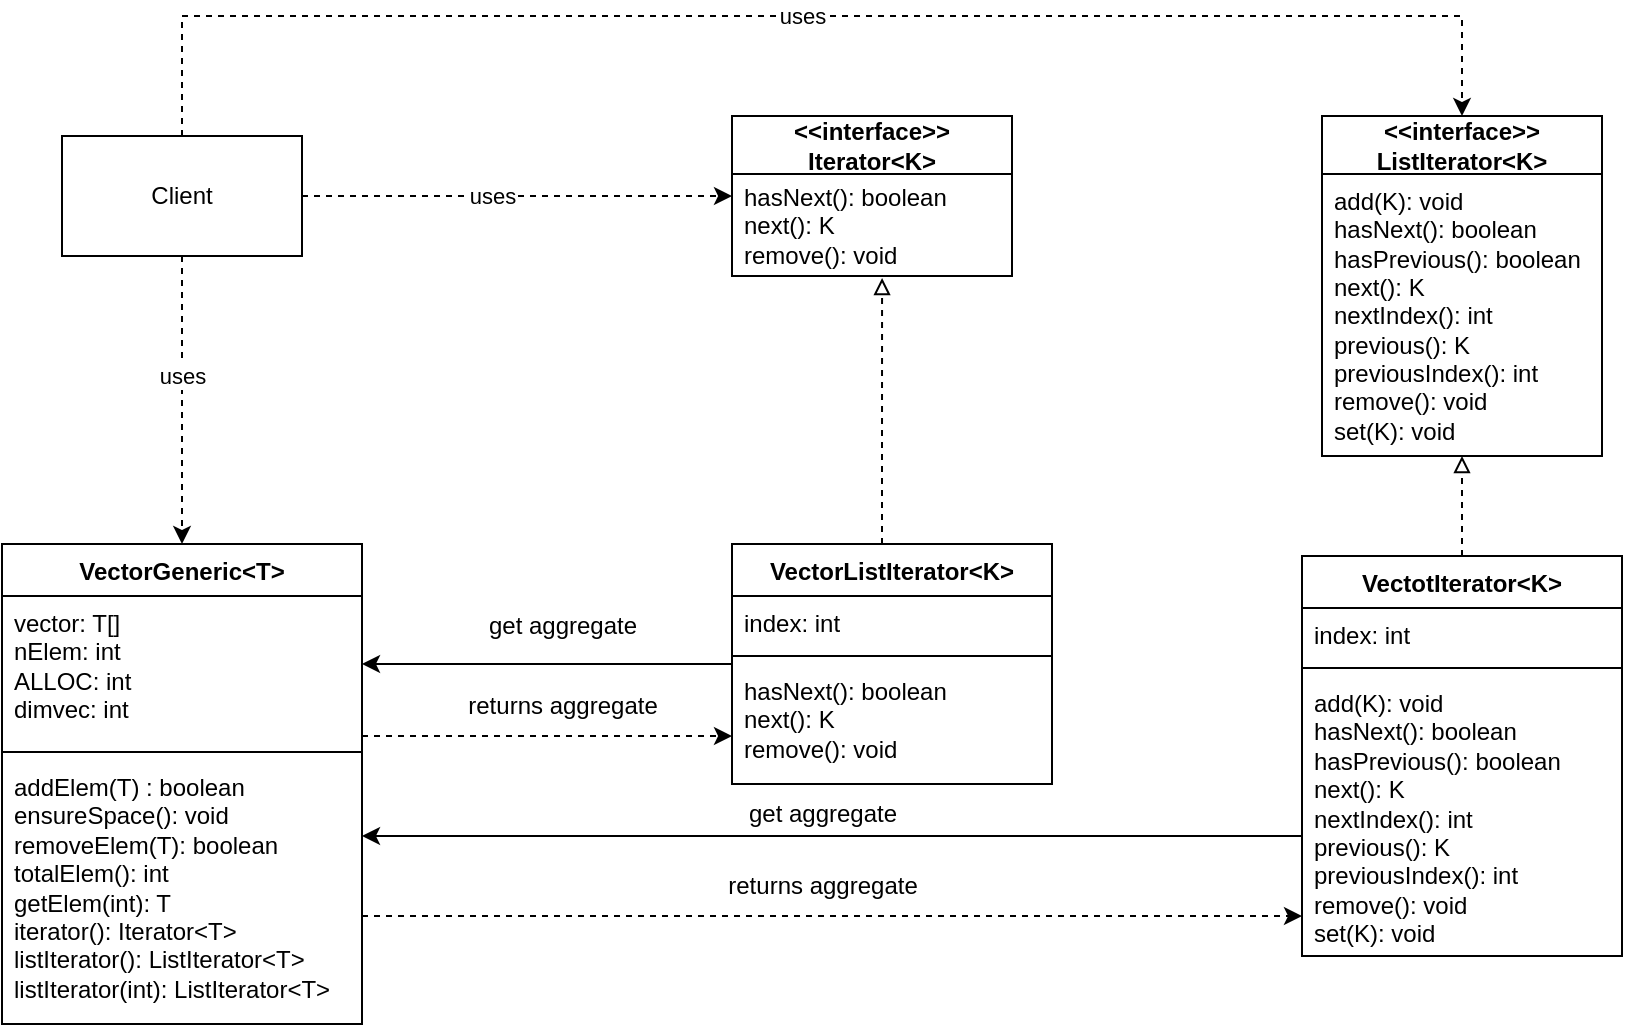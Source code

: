 <mxfile version="21.2.7" type="device">
  <diagram name="Página-1" id="UtNrjF28Xdi9GI1cHczq">
    <mxGraphModel dx="1050" dy="545" grid="1" gridSize="10" guides="1" tooltips="1" connect="1" arrows="1" fold="1" page="1" pageScale="1" pageWidth="1169" pageHeight="827" math="0" shadow="0">
      <root>
        <mxCell id="0" />
        <mxCell id="1" parent="0" />
        <mxCell id="GLTS6WuhzmFj17KShgAM-13" value="&amp;lt;&amp;lt;interface&amp;gt;&amp;gt;&lt;br&gt;ListIterator&amp;lt;K&amp;gt;" style="swimlane;fontStyle=1;align=center;verticalAlign=middle;childLayout=stackLayout;horizontal=1;startSize=29;horizontalStack=0;resizeParent=1;resizeParentMax=0;resizeLast=0;collapsible=0;marginBottom=0;html=1;whiteSpace=wrap;" vertex="1" parent="1">
          <mxGeometry x="810" y="80" width="140" height="170" as="geometry" />
        </mxCell>
        <mxCell id="GLTS6WuhzmFj17KShgAM-15" value="add(K): void&lt;br style=&quot;border-color: var(--border-color);&quot;&gt;hasNext(): boolean&lt;br style=&quot;border-color: var(--border-color);&quot;&gt;hasPrevious(): boolean&lt;br style=&quot;border-color: var(--border-color);&quot;&gt;next(): K&lt;br style=&quot;border-color: var(--border-color);&quot;&gt;nextIndex(): int&lt;br style=&quot;border-color: var(--border-color);&quot;&gt;previous(): K&lt;br style=&quot;border-color: var(--border-color);&quot;&gt;previousIndex(): int&lt;br style=&quot;border-color: var(--border-color);&quot;&gt;remove(): void&lt;br style=&quot;border-color: var(--border-color);&quot;&gt;set(K): void" style="text;html=1;strokeColor=none;fillColor=none;align=left;verticalAlign=middle;spacingLeft=4;spacingRight=4;overflow=hidden;rotatable=0;points=[[0,0.5],[1,0.5]];portConstraint=eastwest;whiteSpace=wrap;" vertex="1" parent="GLTS6WuhzmFj17KShgAM-13">
          <mxGeometry y="29" width="140" height="141" as="geometry" />
        </mxCell>
        <mxCell id="GLTS6WuhzmFj17KShgAM-42" style="edgeStyle=orthogonalEdgeStyle;rounded=0;orthogonalLoop=1;jettySize=auto;html=1;dashed=1;" edge="1" parent="1" source="GLTS6WuhzmFj17KShgAM-16" target="GLTS6WuhzmFj17KShgAM-24">
          <mxGeometry relative="1" as="geometry">
            <Array as="points">
              <mxPoint x="420" y="390" />
              <mxPoint x="420" y="390" />
            </Array>
          </mxGeometry>
        </mxCell>
        <mxCell id="GLTS6WuhzmFj17KShgAM-43" style="edgeStyle=orthogonalEdgeStyle;rounded=0;orthogonalLoop=1;jettySize=auto;html=1;dashed=1;" edge="1" parent="1" source="GLTS6WuhzmFj17KShgAM-16" target="GLTS6WuhzmFj17KShgAM-28">
          <mxGeometry relative="1" as="geometry">
            <Array as="points">
              <mxPoint x="560" y="480" />
              <mxPoint x="560" y="480" />
            </Array>
          </mxGeometry>
        </mxCell>
        <mxCell id="GLTS6WuhzmFj17KShgAM-16" value="VectorGeneric&amp;lt;T&amp;gt;" style="swimlane;fontStyle=1;align=center;verticalAlign=top;childLayout=stackLayout;horizontal=1;startSize=26;horizontalStack=0;resizeParent=1;resizeParentMax=0;resizeLast=0;collapsible=1;marginBottom=0;whiteSpace=wrap;html=1;" vertex="1" parent="1">
          <mxGeometry x="150" y="294" width="180" height="240" as="geometry" />
        </mxCell>
        <mxCell id="GLTS6WuhzmFj17KShgAM-17" value="vector: T[]&lt;br style=&quot;border-color: var(--border-color);&quot;&gt;nElem: int&lt;br style=&quot;border-color: var(--border-color);&quot;&gt;ALLOC: int&lt;br style=&quot;border-color: var(--border-color);&quot;&gt;dimvec: int" style="text;strokeColor=none;fillColor=none;align=left;verticalAlign=top;spacingLeft=4;spacingRight=4;overflow=hidden;rotatable=0;points=[[0,0.5],[1,0.5]];portConstraint=eastwest;whiteSpace=wrap;html=1;" vertex="1" parent="GLTS6WuhzmFj17KShgAM-16">
          <mxGeometry y="26" width="180" height="74" as="geometry" />
        </mxCell>
        <mxCell id="GLTS6WuhzmFj17KShgAM-18" value="" style="line;strokeWidth=1;fillColor=none;align=left;verticalAlign=middle;spacingTop=-1;spacingLeft=3;spacingRight=3;rotatable=0;labelPosition=right;points=[];portConstraint=eastwest;strokeColor=inherit;" vertex="1" parent="GLTS6WuhzmFj17KShgAM-16">
          <mxGeometry y="100" width="180" height="8" as="geometry" />
        </mxCell>
        <mxCell id="GLTS6WuhzmFj17KShgAM-19" value="addElem(T) : boolean&lt;br style=&quot;border-color: var(--border-color);&quot;&gt;ensureSpace(): void&lt;br style=&quot;border-color: var(--border-color);&quot;&gt;removeElem(T): boolean&lt;br style=&quot;border-color: var(--border-color);&quot;&gt;totalElem(): int&lt;br style=&quot;border-color: var(--border-color);&quot;&gt;getElem(int): T&lt;br style=&quot;border-color: var(--border-color);&quot;&gt;iterator(): Iterator&amp;lt;T&amp;gt;&lt;br style=&quot;border-color: var(--border-color);&quot;&gt;listIterator(): ListIterator&amp;lt;T&amp;gt;&lt;br style=&quot;border-color: var(--border-color);&quot;&gt;listIterator(int): ListIterator&amp;lt;T&amp;gt;" style="text;strokeColor=none;fillColor=none;align=left;verticalAlign=top;spacingLeft=4;spacingRight=4;overflow=hidden;rotatable=0;points=[[0,0.5],[1,0.5]];portConstraint=eastwest;whiteSpace=wrap;html=1;" vertex="1" parent="GLTS6WuhzmFj17KShgAM-16">
          <mxGeometry y="108" width="180" height="132" as="geometry" />
        </mxCell>
        <mxCell id="GLTS6WuhzmFj17KShgAM-36" style="edgeStyle=orthogonalEdgeStyle;rounded=0;orthogonalLoop=1;jettySize=auto;html=1;entryX=0.536;entryY=1.02;entryDx=0;entryDy=0;entryPerimeter=0;dashed=1;endArrow=block;endFill=0;" edge="1" parent="1" source="GLTS6WuhzmFj17KShgAM-24" target="GLTS6WuhzmFj17KShgAM-35">
          <mxGeometry relative="1" as="geometry">
            <Array as="points">
              <mxPoint x="590" y="260" />
              <mxPoint x="590" y="260" />
            </Array>
          </mxGeometry>
        </mxCell>
        <mxCell id="GLTS6WuhzmFj17KShgAM-40" style="edgeStyle=orthogonalEdgeStyle;rounded=0;orthogonalLoop=1;jettySize=auto;html=1;" edge="1" parent="1" source="GLTS6WuhzmFj17KShgAM-24" target="GLTS6WuhzmFj17KShgAM-16">
          <mxGeometry relative="1" as="geometry">
            <Array as="points">
              <mxPoint x="350" y="354" />
              <mxPoint x="350" y="354" />
            </Array>
          </mxGeometry>
        </mxCell>
        <mxCell id="GLTS6WuhzmFj17KShgAM-24" value="VectorListIterator&amp;lt;K&amp;gt;" style="swimlane;fontStyle=1;align=center;verticalAlign=top;childLayout=stackLayout;horizontal=1;startSize=26;horizontalStack=0;resizeParent=1;resizeParentMax=0;resizeLast=0;collapsible=1;marginBottom=0;whiteSpace=wrap;html=1;" vertex="1" parent="1">
          <mxGeometry x="515" y="294" width="160" height="120" as="geometry" />
        </mxCell>
        <mxCell id="GLTS6WuhzmFj17KShgAM-25" value="index: int" style="text;strokeColor=none;fillColor=none;align=left;verticalAlign=top;spacingLeft=4;spacingRight=4;overflow=hidden;rotatable=0;points=[[0,0.5],[1,0.5]];portConstraint=eastwest;whiteSpace=wrap;html=1;" vertex="1" parent="GLTS6WuhzmFj17KShgAM-24">
          <mxGeometry y="26" width="160" height="26" as="geometry" />
        </mxCell>
        <mxCell id="GLTS6WuhzmFj17KShgAM-26" value="" style="line;strokeWidth=1;fillColor=none;align=left;verticalAlign=middle;spacingTop=-1;spacingLeft=3;spacingRight=3;rotatable=0;labelPosition=right;points=[];portConstraint=eastwest;strokeColor=inherit;" vertex="1" parent="GLTS6WuhzmFj17KShgAM-24">
          <mxGeometry y="52" width="160" height="8" as="geometry" />
        </mxCell>
        <mxCell id="GLTS6WuhzmFj17KShgAM-27" value="hasNext(): boolean&lt;br style=&quot;border-color: var(--border-color);&quot;&gt;next(): K&lt;br style=&quot;border-color: var(--border-color);&quot;&gt;remove(): void" style="text;strokeColor=none;fillColor=none;align=left;verticalAlign=top;spacingLeft=4;spacingRight=4;overflow=hidden;rotatable=0;points=[[0,0.5],[1,0.5]];portConstraint=eastwest;whiteSpace=wrap;html=1;" vertex="1" parent="GLTS6WuhzmFj17KShgAM-24">
          <mxGeometry y="60" width="160" height="60" as="geometry" />
        </mxCell>
        <mxCell id="GLTS6WuhzmFj17KShgAM-38" style="edgeStyle=orthogonalEdgeStyle;rounded=0;orthogonalLoop=1;jettySize=auto;html=1;dashed=1;endArrow=block;endFill=0;" edge="1" parent="1" source="GLTS6WuhzmFj17KShgAM-28" target="GLTS6WuhzmFj17KShgAM-13">
          <mxGeometry relative="1" as="geometry" />
        </mxCell>
        <mxCell id="GLTS6WuhzmFj17KShgAM-41" style="edgeStyle=orthogonalEdgeStyle;rounded=0;orthogonalLoop=1;jettySize=auto;html=1;" edge="1" parent="1" source="GLTS6WuhzmFj17KShgAM-28" target="GLTS6WuhzmFj17KShgAM-16">
          <mxGeometry relative="1" as="geometry">
            <Array as="points">
              <mxPoint x="460" y="440" />
              <mxPoint x="460" y="440" />
            </Array>
          </mxGeometry>
        </mxCell>
        <mxCell id="GLTS6WuhzmFj17KShgAM-28" value="VectotIterator&amp;lt;K&amp;gt;" style="swimlane;fontStyle=1;align=center;verticalAlign=top;childLayout=stackLayout;horizontal=1;startSize=26;horizontalStack=0;resizeParent=1;resizeParentMax=0;resizeLast=0;collapsible=1;marginBottom=0;whiteSpace=wrap;html=1;" vertex="1" parent="1">
          <mxGeometry x="800" y="300" width="160" height="200" as="geometry" />
        </mxCell>
        <mxCell id="GLTS6WuhzmFj17KShgAM-29" value="index: int" style="text;strokeColor=none;fillColor=none;align=left;verticalAlign=top;spacingLeft=4;spacingRight=4;overflow=hidden;rotatable=0;points=[[0,0.5],[1,0.5]];portConstraint=eastwest;whiteSpace=wrap;html=1;" vertex="1" parent="GLTS6WuhzmFj17KShgAM-28">
          <mxGeometry y="26" width="160" height="26" as="geometry" />
        </mxCell>
        <mxCell id="GLTS6WuhzmFj17KShgAM-30" value="" style="line;strokeWidth=1;fillColor=none;align=left;verticalAlign=middle;spacingTop=-1;spacingLeft=3;spacingRight=3;rotatable=0;labelPosition=right;points=[];portConstraint=eastwest;strokeColor=inherit;" vertex="1" parent="GLTS6WuhzmFj17KShgAM-28">
          <mxGeometry y="52" width="160" height="8" as="geometry" />
        </mxCell>
        <mxCell id="GLTS6WuhzmFj17KShgAM-31" value="add(K): void&lt;br&gt;hasNext(): boolean&lt;br&gt;hasPrevious(): boolean&lt;br&gt;next(): K&lt;br&gt;nextIndex(): int&lt;br&gt;previous(): K&lt;br&gt;previousIndex(): int&lt;br&gt;remove(): void&lt;br&gt;set(K): void" style="text;strokeColor=none;fillColor=none;align=left;verticalAlign=top;spacingLeft=4;spacingRight=4;overflow=hidden;rotatable=0;points=[[0,0.5],[1,0.5]];portConstraint=eastwest;whiteSpace=wrap;html=1;" vertex="1" parent="GLTS6WuhzmFj17KShgAM-28">
          <mxGeometry y="60" width="160" height="140" as="geometry" />
        </mxCell>
        <mxCell id="GLTS6WuhzmFj17KShgAM-34" value="&amp;lt;&amp;lt;interface&amp;gt;&amp;gt;&lt;br&gt;Iterator&amp;lt;K&amp;gt;" style="swimlane;fontStyle=1;align=center;verticalAlign=middle;childLayout=stackLayout;horizontal=1;startSize=29;horizontalStack=0;resizeParent=1;resizeParentMax=0;resizeLast=0;collapsible=0;marginBottom=0;html=1;whiteSpace=wrap;" vertex="1" parent="1">
          <mxGeometry x="515" y="80" width="140" height="80" as="geometry" />
        </mxCell>
        <mxCell id="GLTS6WuhzmFj17KShgAM-35" value="hasNext(): boolean&lt;br style=&quot;border-color: var(--border-color);&quot;&gt;next(): K&lt;br style=&quot;border-color: var(--border-color);&quot;&gt;remove(): void" style="text;html=1;strokeColor=none;fillColor=none;align=left;verticalAlign=middle;spacingLeft=4;spacingRight=4;overflow=hidden;rotatable=0;points=[[0,0.5],[1,0.5]];portConstraint=eastwest;whiteSpace=wrap;" vertex="1" parent="GLTS6WuhzmFj17KShgAM-34">
          <mxGeometry y="29" width="140" height="51" as="geometry" />
        </mxCell>
        <mxCell id="GLTS6WuhzmFj17KShgAM-44" value="returns aggregate" style="text;html=1;align=center;verticalAlign=middle;resizable=0;points=[];autosize=1;strokeColor=none;fillColor=none;" vertex="1" parent="1">
          <mxGeometry x="500" y="450" width="120" height="30" as="geometry" />
        </mxCell>
        <mxCell id="GLTS6WuhzmFj17KShgAM-47" value="get aggregate" style="text;html=1;align=center;verticalAlign=middle;resizable=0;points=[];autosize=1;strokeColor=none;fillColor=none;" vertex="1" parent="1">
          <mxGeometry x="510" y="414" width="100" height="30" as="geometry" />
        </mxCell>
        <mxCell id="GLTS6WuhzmFj17KShgAM-48" value="get aggregate" style="text;html=1;align=center;verticalAlign=middle;resizable=0;points=[];autosize=1;strokeColor=none;fillColor=none;" vertex="1" parent="1">
          <mxGeometry x="380" y="320" width="100" height="30" as="geometry" />
        </mxCell>
        <mxCell id="GLTS6WuhzmFj17KShgAM-49" value="returns aggregate" style="text;html=1;align=center;verticalAlign=middle;resizable=0;points=[];autosize=1;strokeColor=none;fillColor=none;" vertex="1" parent="1">
          <mxGeometry x="370" y="360" width="120" height="30" as="geometry" />
        </mxCell>
        <mxCell id="GLTS6WuhzmFj17KShgAM-51" style="edgeStyle=orthogonalEdgeStyle;rounded=0;orthogonalLoop=1;jettySize=auto;html=1;dashed=1;" edge="1" parent="1" source="GLTS6WuhzmFj17KShgAM-50" target="GLTS6WuhzmFj17KShgAM-16">
          <mxGeometry relative="1" as="geometry" />
        </mxCell>
        <mxCell id="GLTS6WuhzmFj17KShgAM-55" value="uses" style="edgeLabel;html=1;align=center;verticalAlign=middle;resizable=0;points=[];" vertex="1" connectable="0" parent="GLTS6WuhzmFj17KShgAM-51">
          <mxGeometry x="-0.325" y="1" relative="1" as="geometry">
            <mxPoint x="-1" y="11" as="offset" />
          </mxGeometry>
        </mxCell>
        <mxCell id="GLTS6WuhzmFj17KShgAM-52" style="edgeStyle=orthogonalEdgeStyle;rounded=0;orthogonalLoop=1;jettySize=auto;html=1;dashed=1;" edge="1" parent="1" source="GLTS6WuhzmFj17KShgAM-50" target="GLTS6WuhzmFj17KShgAM-34">
          <mxGeometry relative="1" as="geometry" />
        </mxCell>
        <mxCell id="GLTS6WuhzmFj17KShgAM-58" value="uses" style="edgeLabel;html=1;align=center;verticalAlign=middle;resizable=0;points=[];" vertex="1" connectable="0" parent="GLTS6WuhzmFj17KShgAM-52">
          <mxGeometry x="-0.118" relative="1" as="geometry">
            <mxPoint as="offset" />
          </mxGeometry>
        </mxCell>
        <mxCell id="GLTS6WuhzmFj17KShgAM-53" style="edgeStyle=orthogonalEdgeStyle;rounded=0;orthogonalLoop=1;jettySize=auto;html=1;dashed=1;" edge="1" parent="1" source="GLTS6WuhzmFj17KShgAM-50" target="GLTS6WuhzmFj17KShgAM-13">
          <mxGeometry relative="1" as="geometry">
            <Array as="points">
              <mxPoint x="240" y="30" />
              <mxPoint x="880" y="30" />
            </Array>
          </mxGeometry>
        </mxCell>
        <mxCell id="GLTS6WuhzmFj17KShgAM-59" value="uses" style="edgeLabel;html=1;align=center;verticalAlign=middle;resizable=0;points=[];" vertex="1" connectable="0" parent="GLTS6WuhzmFj17KShgAM-53">
          <mxGeometry x="-0.014" y="-3" relative="1" as="geometry">
            <mxPoint y="-3" as="offset" />
          </mxGeometry>
        </mxCell>
        <mxCell id="GLTS6WuhzmFj17KShgAM-50" value="Client" style="rounded=0;whiteSpace=wrap;html=1;" vertex="1" parent="1">
          <mxGeometry x="180" y="90" width="120" height="60" as="geometry" />
        </mxCell>
      </root>
    </mxGraphModel>
  </diagram>
</mxfile>
